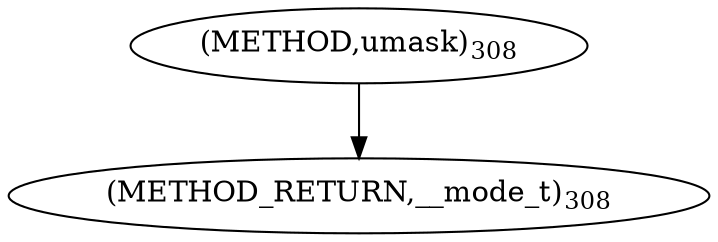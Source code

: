 digraph "umask" {  
"33464" [label = <(METHOD,umask)<SUB>308</SUB>> ]
"33466" [label = <(METHOD_RETURN,__mode_t)<SUB>308</SUB>> ]
  "33464" -> "33466" 
}
